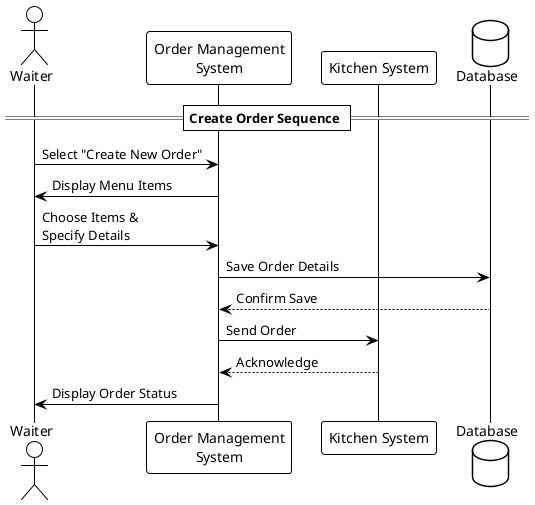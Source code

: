 @startuml
!theme plain

actor Waiter
participant "Order Management\nSystem" as OMS
participant "Kitchen System" as Kitchen
database "Database" as DB

== Create Order Sequence ==
Waiter -> OMS : Select "Create New Order"
OMS -> Waiter : Display Menu Items
Waiter -> OMS : Choose Items &\nSpecify Details
OMS -> DB : Save Order Details
DB --> OMS : Confirm Save
OMS -> Kitchen : Send Order
Kitchen --> OMS : Acknowledge
OMS -> Waiter : Display Order Status

@enduml